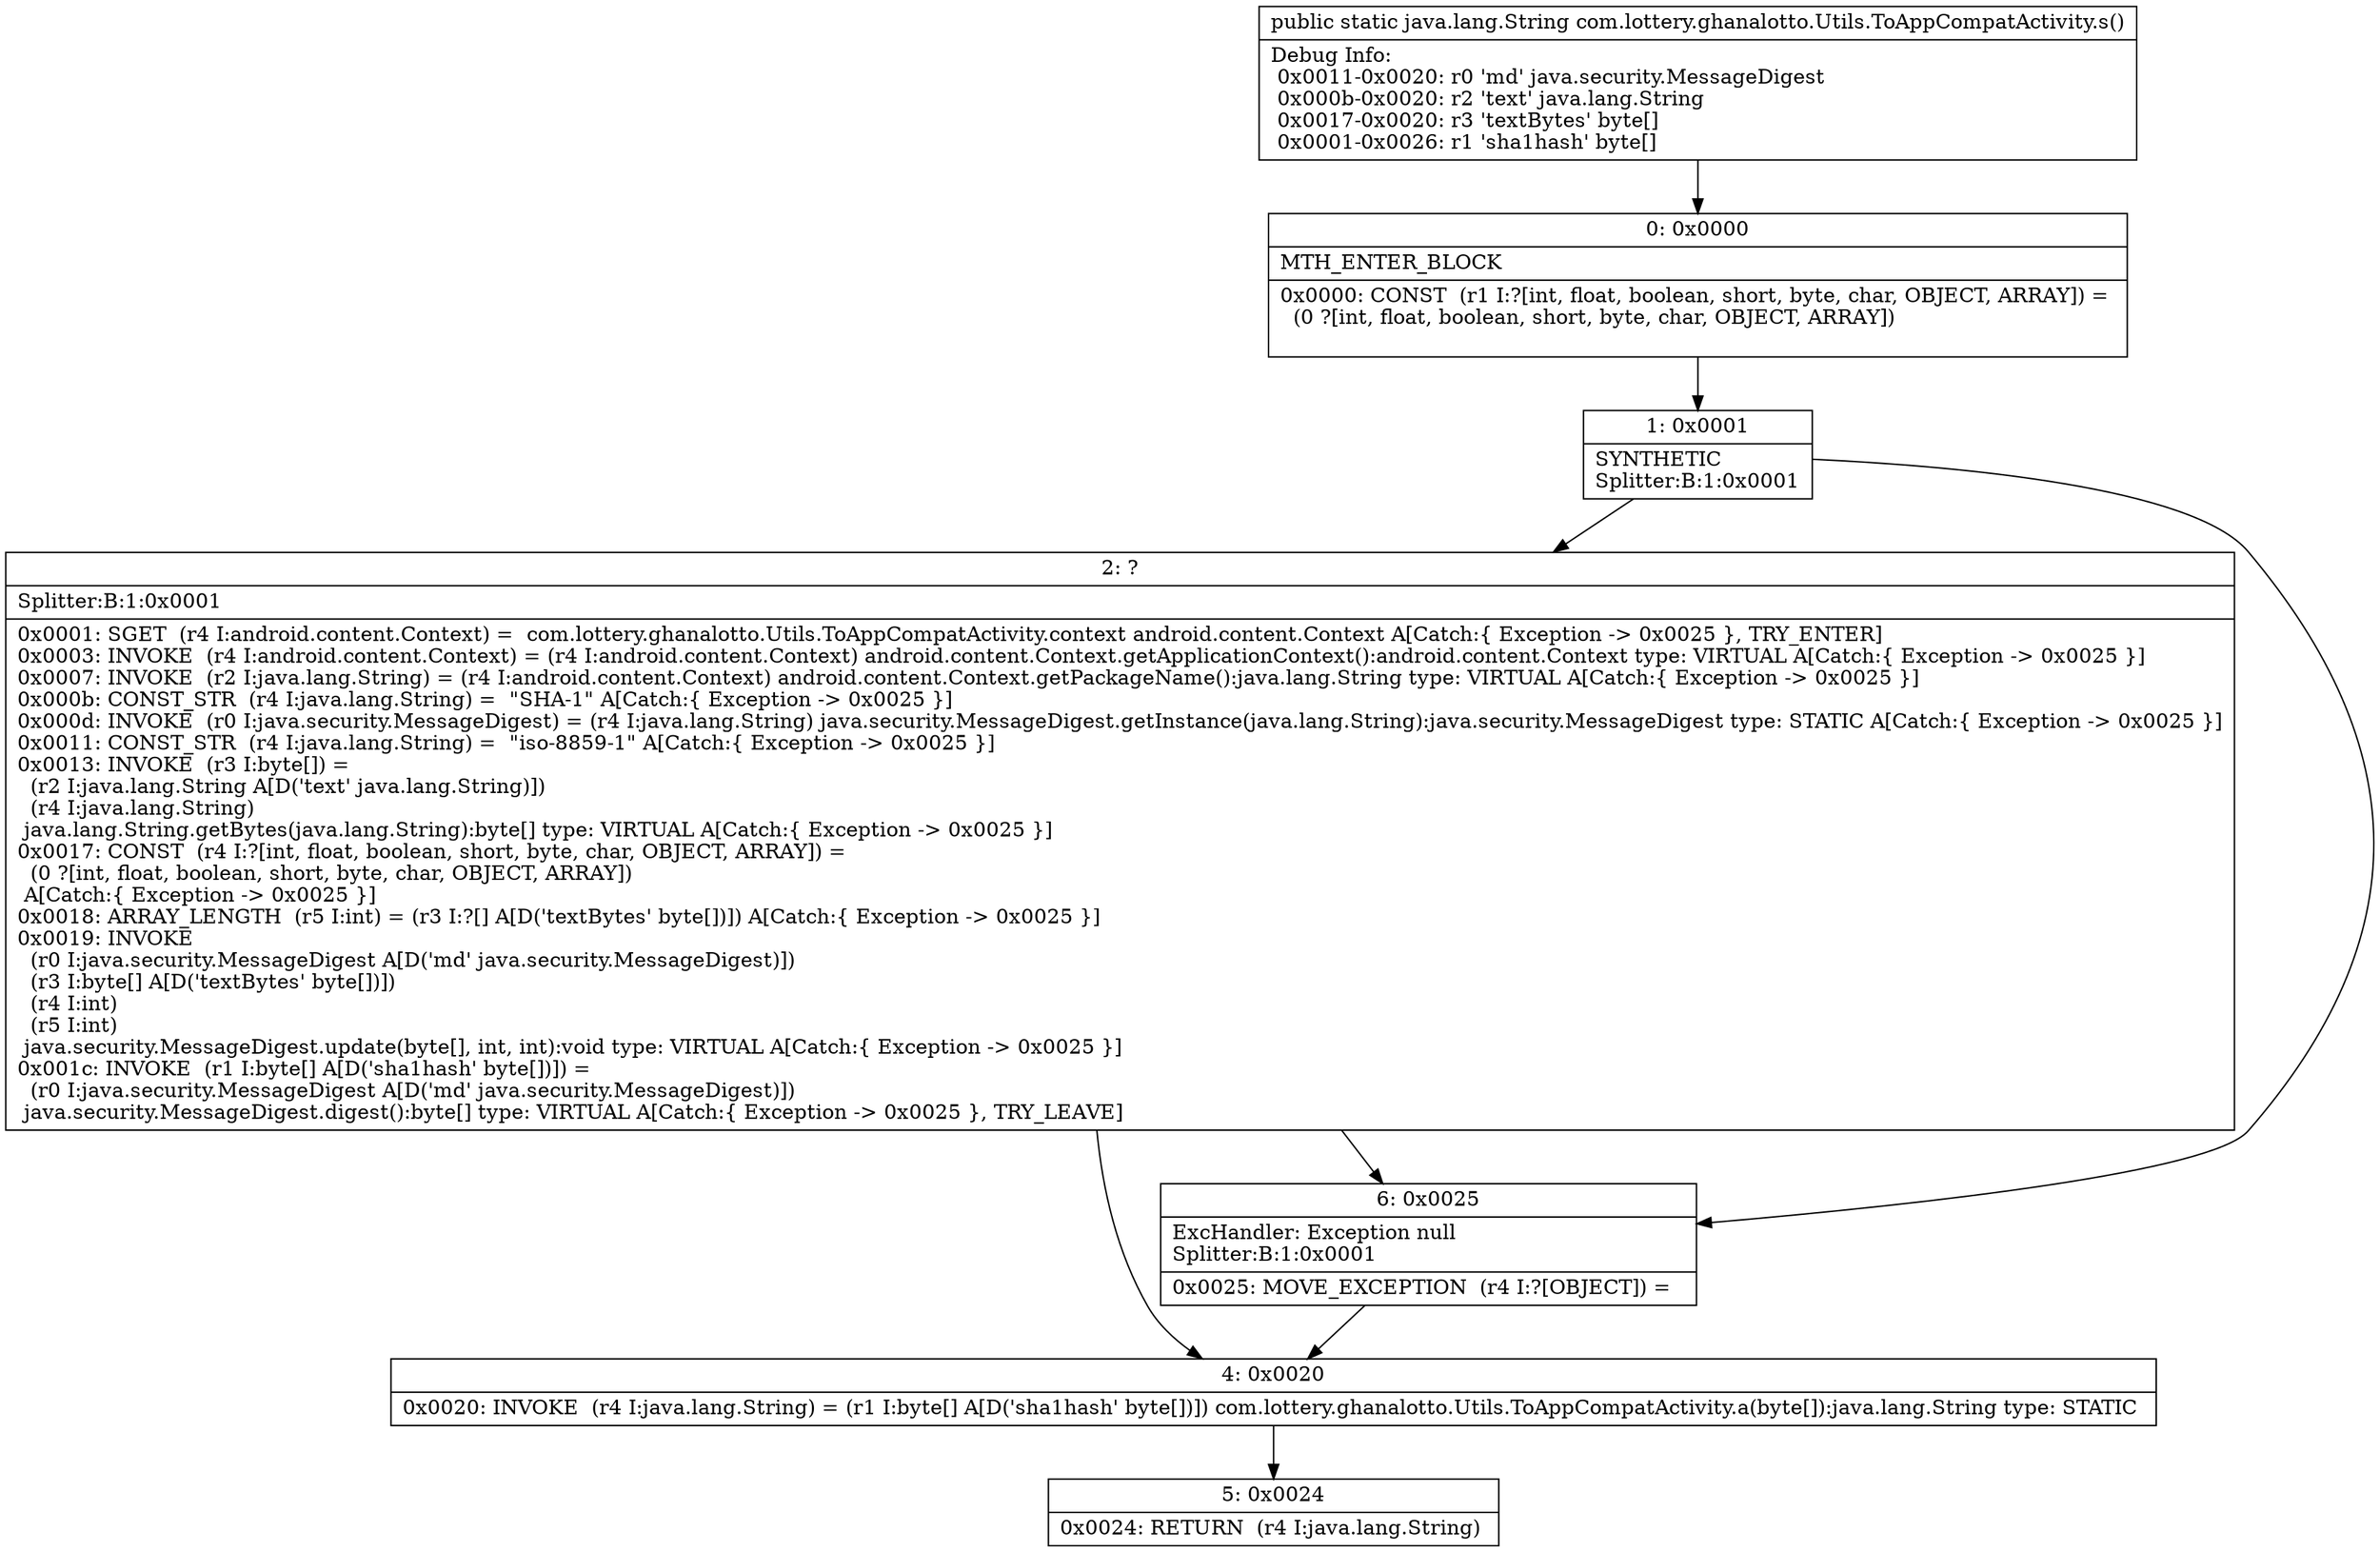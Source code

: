 digraph "CFG forcom.lottery.ghanalotto.Utils.ToAppCompatActivity.s()Ljava\/lang\/String;" {
Node_0 [shape=record,label="{0\:\ 0x0000|MTH_ENTER_BLOCK\l|0x0000: CONST  (r1 I:?[int, float, boolean, short, byte, char, OBJECT, ARRAY]) = \l  (0 ?[int, float, boolean, short, byte, char, OBJECT, ARRAY])\l \l}"];
Node_1 [shape=record,label="{1\:\ 0x0001|SYNTHETIC\lSplitter:B:1:0x0001\l}"];
Node_2 [shape=record,label="{2\:\ ?|Splitter:B:1:0x0001\l|0x0001: SGET  (r4 I:android.content.Context) =  com.lottery.ghanalotto.Utils.ToAppCompatActivity.context android.content.Context A[Catch:\{ Exception \-\> 0x0025 \}, TRY_ENTER]\l0x0003: INVOKE  (r4 I:android.content.Context) = (r4 I:android.content.Context) android.content.Context.getApplicationContext():android.content.Context type: VIRTUAL A[Catch:\{ Exception \-\> 0x0025 \}]\l0x0007: INVOKE  (r2 I:java.lang.String) = (r4 I:android.content.Context) android.content.Context.getPackageName():java.lang.String type: VIRTUAL A[Catch:\{ Exception \-\> 0x0025 \}]\l0x000b: CONST_STR  (r4 I:java.lang.String) =  \"SHA\-1\" A[Catch:\{ Exception \-\> 0x0025 \}]\l0x000d: INVOKE  (r0 I:java.security.MessageDigest) = (r4 I:java.lang.String) java.security.MessageDigest.getInstance(java.lang.String):java.security.MessageDigest type: STATIC A[Catch:\{ Exception \-\> 0x0025 \}]\l0x0011: CONST_STR  (r4 I:java.lang.String) =  \"iso\-8859\-1\" A[Catch:\{ Exception \-\> 0x0025 \}]\l0x0013: INVOKE  (r3 I:byte[]) = \l  (r2 I:java.lang.String A[D('text' java.lang.String)])\l  (r4 I:java.lang.String)\l java.lang.String.getBytes(java.lang.String):byte[] type: VIRTUAL A[Catch:\{ Exception \-\> 0x0025 \}]\l0x0017: CONST  (r4 I:?[int, float, boolean, short, byte, char, OBJECT, ARRAY]) = \l  (0 ?[int, float, boolean, short, byte, char, OBJECT, ARRAY])\l A[Catch:\{ Exception \-\> 0x0025 \}]\l0x0018: ARRAY_LENGTH  (r5 I:int) = (r3 I:?[] A[D('textBytes' byte[])]) A[Catch:\{ Exception \-\> 0x0025 \}]\l0x0019: INVOKE  \l  (r0 I:java.security.MessageDigest A[D('md' java.security.MessageDigest)])\l  (r3 I:byte[] A[D('textBytes' byte[])])\l  (r4 I:int)\l  (r5 I:int)\l java.security.MessageDigest.update(byte[], int, int):void type: VIRTUAL A[Catch:\{ Exception \-\> 0x0025 \}]\l0x001c: INVOKE  (r1 I:byte[] A[D('sha1hash' byte[])]) = \l  (r0 I:java.security.MessageDigest A[D('md' java.security.MessageDigest)])\l java.security.MessageDigest.digest():byte[] type: VIRTUAL A[Catch:\{ Exception \-\> 0x0025 \}, TRY_LEAVE]\l}"];
Node_4 [shape=record,label="{4\:\ 0x0020|0x0020: INVOKE  (r4 I:java.lang.String) = (r1 I:byte[] A[D('sha1hash' byte[])]) com.lottery.ghanalotto.Utils.ToAppCompatActivity.a(byte[]):java.lang.String type: STATIC \l}"];
Node_5 [shape=record,label="{5\:\ 0x0024|0x0024: RETURN  (r4 I:java.lang.String) \l}"];
Node_6 [shape=record,label="{6\:\ 0x0025|ExcHandler: Exception null\lSplitter:B:1:0x0001\l|0x0025: MOVE_EXCEPTION  (r4 I:?[OBJECT]) =  \l}"];
MethodNode[shape=record,label="{public static java.lang.String com.lottery.ghanalotto.Utils.ToAppCompatActivity.s()  | Debug Info:\l  0x0011\-0x0020: r0 'md' java.security.MessageDigest\l  0x000b\-0x0020: r2 'text' java.lang.String\l  0x0017\-0x0020: r3 'textBytes' byte[]\l  0x0001\-0x0026: r1 'sha1hash' byte[]\l}"];
MethodNode -> Node_0;
Node_0 -> Node_1;
Node_1 -> Node_2;
Node_1 -> Node_6;
Node_2 -> Node_6;
Node_2 -> Node_4;
Node_4 -> Node_5;
Node_6 -> Node_4;
}


